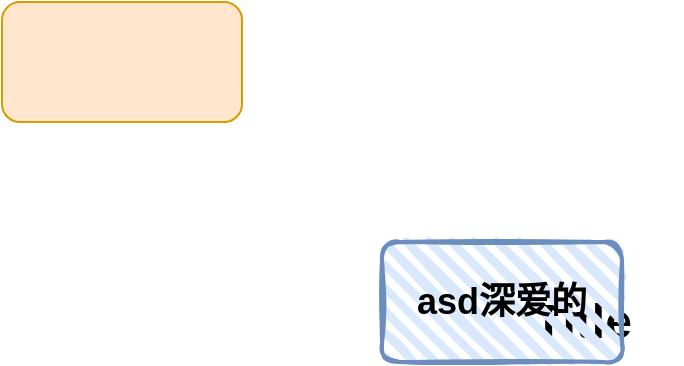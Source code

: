 <mxfile version="20.5.1" type="github"><diagram id="WElD9nQ9USMw-FZUpkWx" name="第 1 页"><mxGraphModel dx="1121" dy="617" grid="1" gridSize="10" guides="1" tooltips="1" connect="1" arrows="1" fold="1" page="1" pageScale="1" pageWidth="827" pageHeight="1169" math="0" shadow="0"><root><mxCell id="0"/><mxCell id="1" parent="0"/><mxCell id="r38aN7g1rkErGYzBkcYP-1" value="" style="rounded=1;whiteSpace=wrap;html=1;fillColor=#ffe6cc;strokeColor=#d79b00;" parent="1" vertex="1"><mxGeometry x="120" y="210" width="120" height="60" as="geometry"/></mxCell><mxCell id="r38aN7g1rkErGYzBkcYP-2" value="Title" style="text;strokeColor=none;fillColor=none;html=1;fontSize=24;fontStyle=1;verticalAlign=middle;align=center;" parent="1" vertex="1"><mxGeometry x="360" y="350" width="100" height="40" as="geometry"/></mxCell><mxCell id="r38aN7g1rkErGYzBkcYP-3" value="&lt;h2&gt;asd深爱的&lt;/h2&gt;" style="rounded=1;whiteSpace=wrap;html=1;strokeWidth=2;fillWeight=4;hachureGap=8;hachureAngle=45;fillColor=#dae8fc;sketch=1;strokeColor=#6c8ebf;" parent="1" vertex="1"><mxGeometry x="310" y="330" width="120" height="60" as="geometry"/></mxCell></root></mxGraphModel></diagram></mxfile>